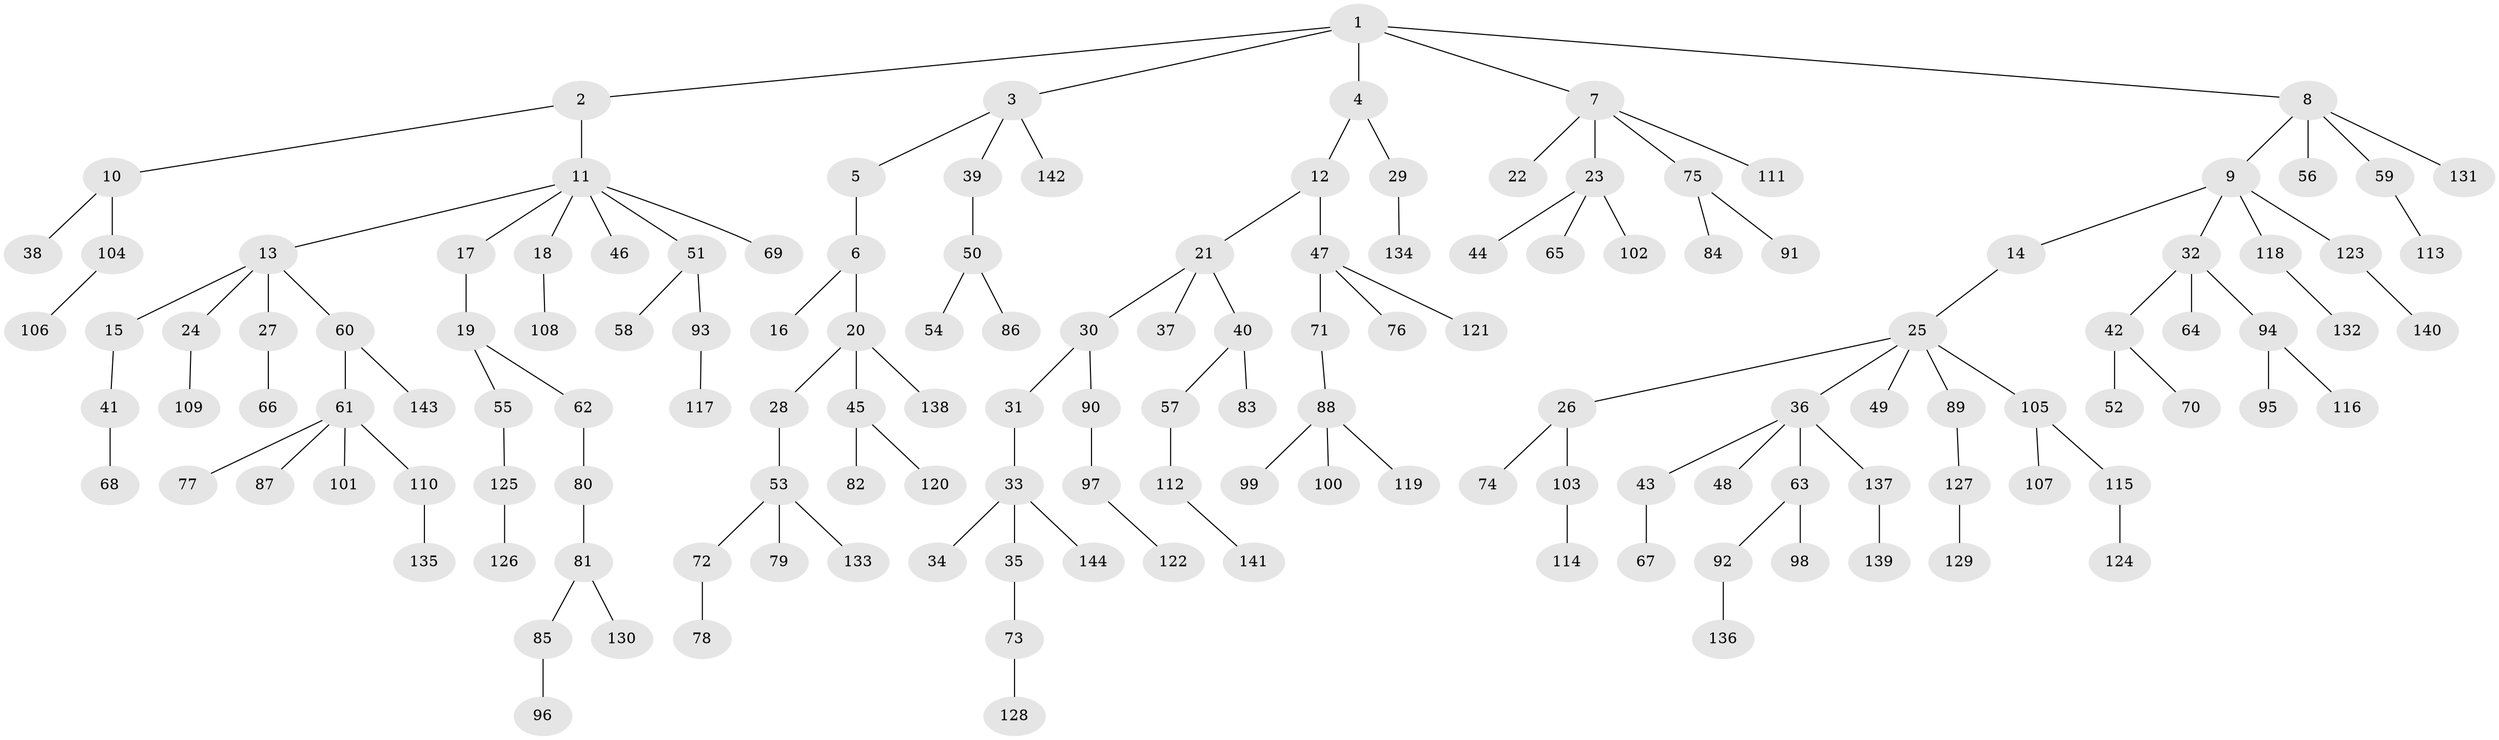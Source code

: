 // Generated by graph-tools (version 1.1) at 2025/02/03/09/25 03:02:23]
// undirected, 144 vertices, 143 edges
graph export_dot {
graph [start="1"]
  node [color=gray90,style=filled];
  1;
  2;
  3;
  4;
  5;
  6;
  7;
  8;
  9;
  10;
  11;
  12;
  13;
  14;
  15;
  16;
  17;
  18;
  19;
  20;
  21;
  22;
  23;
  24;
  25;
  26;
  27;
  28;
  29;
  30;
  31;
  32;
  33;
  34;
  35;
  36;
  37;
  38;
  39;
  40;
  41;
  42;
  43;
  44;
  45;
  46;
  47;
  48;
  49;
  50;
  51;
  52;
  53;
  54;
  55;
  56;
  57;
  58;
  59;
  60;
  61;
  62;
  63;
  64;
  65;
  66;
  67;
  68;
  69;
  70;
  71;
  72;
  73;
  74;
  75;
  76;
  77;
  78;
  79;
  80;
  81;
  82;
  83;
  84;
  85;
  86;
  87;
  88;
  89;
  90;
  91;
  92;
  93;
  94;
  95;
  96;
  97;
  98;
  99;
  100;
  101;
  102;
  103;
  104;
  105;
  106;
  107;
  108;
  109;
  110;
  111;
  112;
  113;
  114;
  115;
  116;
  117;
  118;
  119;
  120;
  121;
  122;
  123;
  124;
  125;
  126;
  127;
  128;
  129;
  130;
  131;
  132;
  133;
  134;
  135;
  136;
  137;
  138;
  139;
  140;
  141;
  142;
  143;
  144;
  1 -- 2;
  1 -- 3;
  1 -- 4;
  1 -- 7;
  1 -- 8;
  2 -- 10;
  2 -- 11;
  3 -- 5;
  3 -- 39;
  3 -- 142;
  4 -- 12;
  4 -- 29;
  5 -- 6;
  6 -- 16;
  6 -- 20;
  7 -- 22;
  7 -- 23;
  7 -- 75;
  7 -- 111;
  8 -- 9;
  8 -- 56;
  8 -- 59;
  8 -- 131;
  9 -- 14;
  9 -- 32;
  9 -- 118;
  9 -- 123;
  10 -- 38;
  10 -- 104;
  11 -- 13;
  11 -- 17;
  11 -- 18;
  11 -- 46;
  11 -- 51;
  11 -- 69;
  12 -- 21;
  12 -- 47;
  13 -- 15;
  13 -- 24;
  13 -- 27;
  13 -- 60;
  14 -- 25;
  15 -- 41;
  17 -- 19;
  18 -- 108;
  19 -- 55;
  19 -- 62;
  20 -- 28;
  20 -- 45;
  20 -- 138;
  21 -- 30;
  21 -- 37;
  21 -- 40;
  23 -- 44;
  23 -- 65;
  23 -- 102;
  24 -- 109;
  25 -- 26;
  25 -- 36;
  25 -- 49;
  25 -- 89;
  25 -- 105;
  26 -- 74;
  26 -- 103;
  27 -- 66;
  28 -- 53;
  29 -- 134;
  30 -- 31;
  30 -- 90;
  31 -- 33;
  32 -- 42;
  32 -- 64;
  32 -- 94;
  33 -- 34;
  33 -- 35;
  33 -- 144;
  35 -- 73;
  36 -- 43;
  36 -- 48;
  36 -- 63;
  36 -- 137;
  39 -- 50;
  40 -- 57;
  40 -- 83;
  41 -- 68;
  42 -- 52;
  42 -- 70;
  43 -- 67;
  45 -- 82;
  45 -- 120;
  47 -- 71;
  47 -- 76;
  47 -- 121;
  50 -- 54;
  50 -- 86;
  51 -- 58;
  51 -- 93;
  53 -- 72;
  53 -- 79;
  53 -- 133;
  55 -- 125;
  57 -- 112;
  59 -- 113;
  60 -- 61;
  60 -- 143;
  61 -- 77;
  61 -- 87;
  61 -- 101;
  61 -- 110;
  62 -- 80;
  63 -- 92;
  63 -- 98;
  71 -- 88;
  72 -- 78;
  73 -- 128;
  75 -- 84;
  75 -- 91;
  80 -- 81;
  81 -- 85;
  81 -- 130;
  85 -- 96;
  88 -- 99;
  88 -- 100;
  88 -- 119;
  89 -- 127;
  90 -- 97;
  92 -- 136;
  93 -- 117;
  94 -- 95;
  94 -- 116;
  97 -- 122;
  103 -- 114;
  104 -- 106;
  105 -- 107;
  105 -- 115;
  110 -- 135;
  112 -- 141;
  115 -- 124;
  118 -- 132;
  123 -- 140;
  125 -- 126;
  127 -- 129;
  137 -- 139;
}
